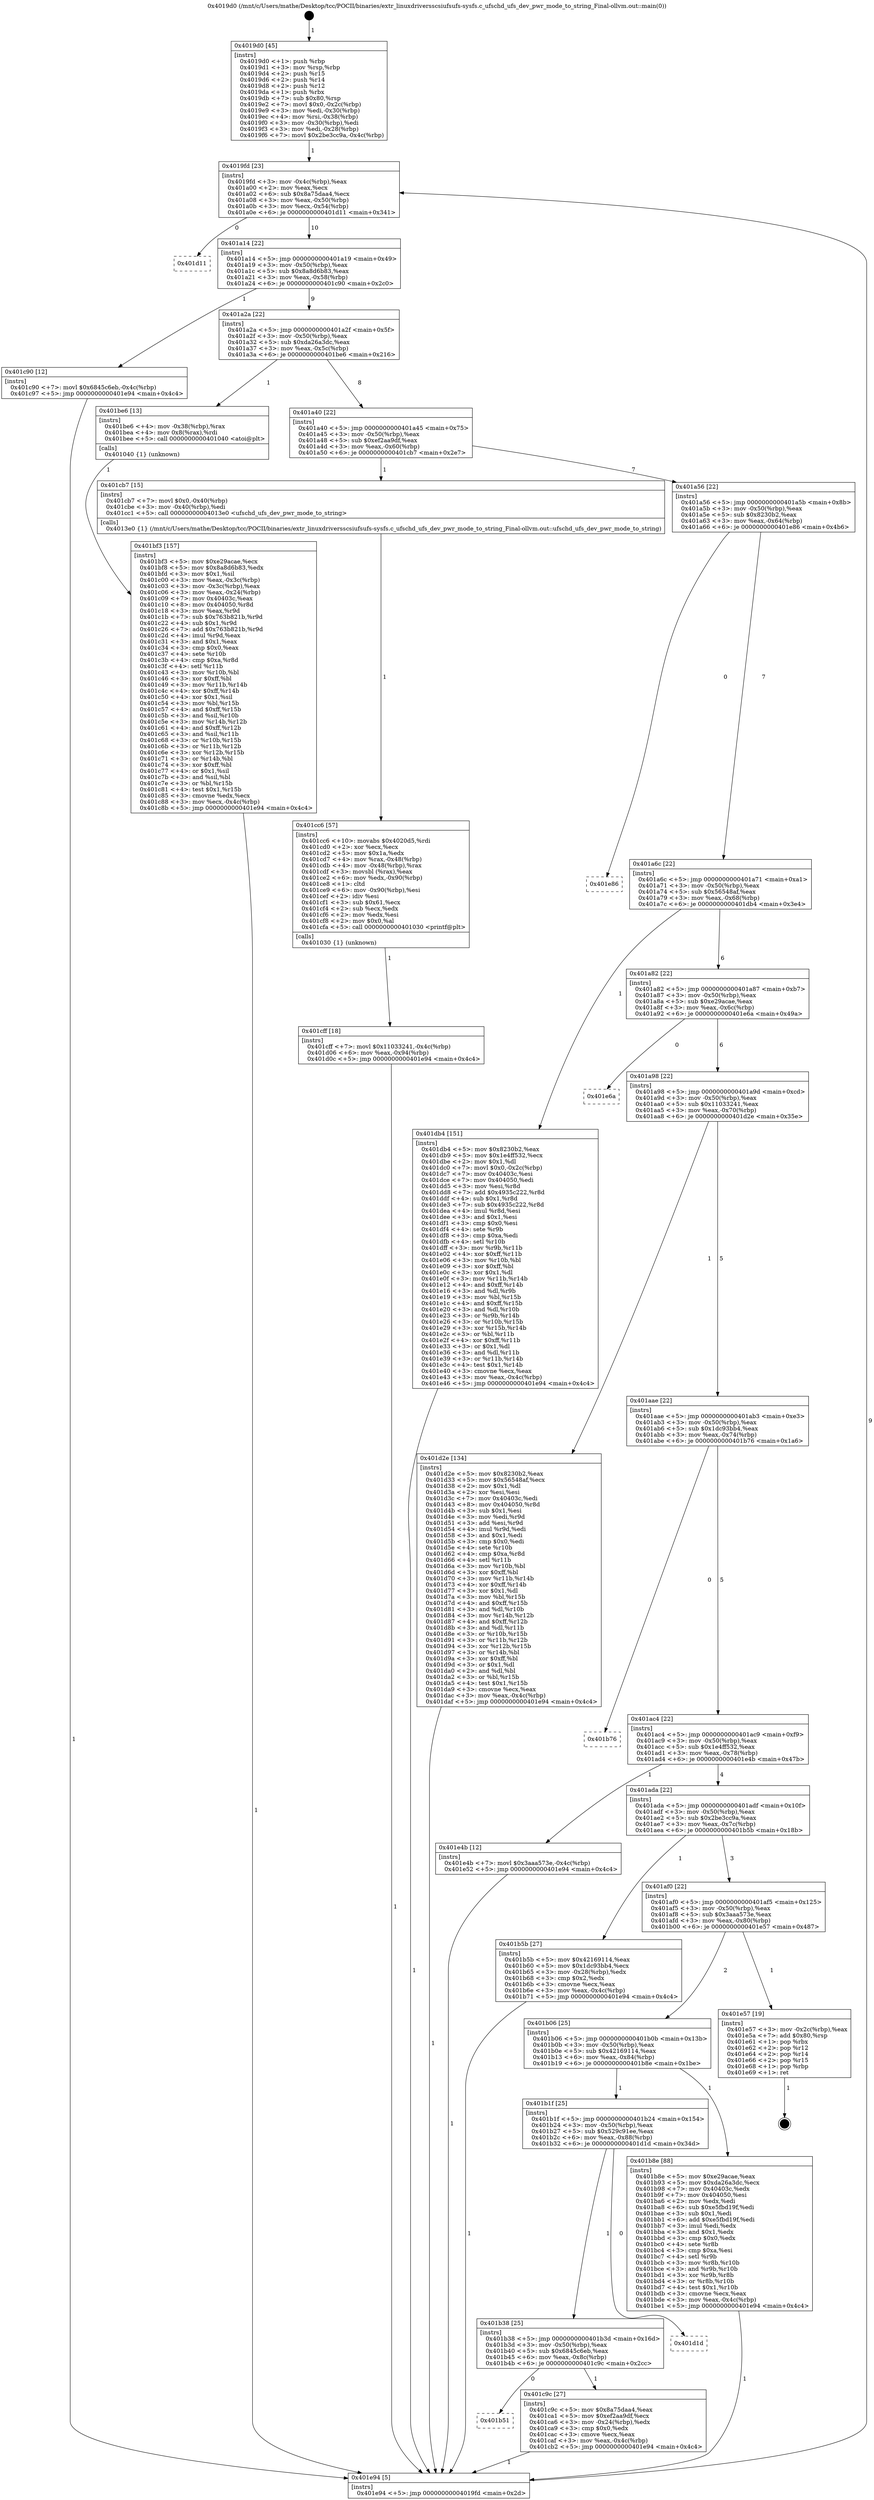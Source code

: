 digraph "0x4019d0" {
  label = "0x4019d0 (/mnt/c/Users/mathe/Desktop/tcc/POCII/binaries/extr_linuxdriversscsiufsufs-sysfs.c_ufschd_ufs_dev_pwr_mode_to_string_Final-ollvm.out::main(0))"
  labelloc = "t"
  node[shape=record]

  Entry [label="",width=0.3,height=0.3,shape=circle,fillcolor=black,style=filled]
  "0x4019fd" [label="{
     0x4019fd [23]\l
     | [instrs]\l
     &nbsp;&nbsp;0x4019fd \<+3\>: mov -0x4c(%rbp),%eax\l
     &nbsp;&nbsp;0x401a00 \<+2\>: mov %eax,%ecx\l
     &nbsp;&nbsp;0x401a02 \<+6\>: sub $0x8a75daa4,%ecx\l
     &nbsp;&nbsp;0x401a08 \<+3\>: mov %eax,-0x50(%rbp)\l
     &nbsp;&nbsp;0x401a0b \<+3\>: mov %ecx,-0x54(%rbp)\l
     &nbsp;&nbsp;0x401a0e \<+6\>: je 0000000000401d11 \<main+0x341\>\l
  }"]
  "0x401d11" [label="{
     0x401d11\l
  }", style=dashed]
  "0x401a14" [label="{
     0x401a14 [22]\l
     | [instrs]\l
     &nbsp;&nbsp;0x401a14 \<+5\>: jmp 0000000000401a19 \<main+0x49\>\l
     &nbsp;&nbsp;0x401a19 \<+3\>: mov -0x50(%rbp),%eax\l
     &nbsp;&nbsp;0x401a1c \<+5\>: sub $0x8a8d6b83,%eax\l
     &nbsp;&nbsp;0x401a21 \<+3\>: mov %eax,-0x58(%rbp)\l
     &nbsp;&nbsp;0x401a24 \<+6\>: je 0000000000401c90 \<main+0x2c0\>\l
  }"]
  Exit [label="",width=0.3,height=0.3,shape=circle,fillcolor=black,style=filled,peripheries=2]
  "0x401c90" [label="{
     0x401c90 [12]\l
     | [instrs]\l
     &nbsp;&nbsp;0x401c90 \<+7\>: movl $0x6845c6eb,-0x4c(%rbp)\l
     &nbsp;&nbsp;0x401c97 \<+5\>: jmp 0000000000401e94 \<main+0x4c4\>\l
  }"]
  "0x401a2a" [label="{
     0x401a2a [22]\l
     | [instrs]\l
     &nbsp;&nbsp;0x401a2a \<+5\>: jmp 0000000000401a2f \<main+0x5f\>\l
     &nbsp;&nbsp;0x401a2f \<+3\>: mov -0x50(%rbp),%eax\l
     &nbsp;&nbsp;0x401a32 \<+5\>: sub $0xda26a3dc,%eax\l
     &nbsp;&nbsp;0x401a37 \<+3\>: mov %eax,-0x5c(%rbp)\l
     &nbsp;&nbsp;0x401a3a \<+6\>: je 0000000000401be6 \<main+0x216\>\l
  }"]
  "0x401cff" [label="{
     0x401cff [18]\l
     | [instrs]\l
     &nbsp;&nbsp;0x401cff \<+7\>: movl $0x11033241,-0x4c(%rbp)\l
     &nbsp;&nbsp;0x401d06 \<+6\>: mov %eax,-0x94(%rbp)\l
     &nbsp;&nbsp;0x401d0c \<+5\>: jmp 0000000000401e94 \<main+0x4c4\>\l
  }"]
  "0x401be6" [label="{
     0x401be6 [13]\l
     | [instrs]\l
     &nbsp;&nbsp;0x401be6 \<+4\>: mov -0x38(%rbp),%rax\l
     &nbsp;&nbsp;0x401bea \<+4\>: mov 0x8(%rax),%rdi\l
     &nbsp;&nbsp;0x401bee \<+5\>: call 0000000000401040 \<atoi@plt\>\l
     | [calls]\l
     &nbsp;&nbsp;0x401040 \{1\} (unknown)\l
  }"]
  "0x401a40" [label="{
     0x401a40 [22]\l
     | [instrs]\l
     &nbsp;&nbsp;0x401a40 \<+5\>: jmp 0000000000401a45 \<main+0x75\>\l
     &nbsp;&nbsp;0x401a45 \<+3\>: mov -0x50(%rbp),%eax\l
     &nbsp;&nbsp;0x401a48 \<+5\>: sub $0xef2aa9df,%eax\l
     &nbsp;&nbsp;0x401a4d \<+3\>: mov %eax,-0x60(%rbp)\l
     &nbsp;&nbsp;0x401a50 \<+6\>: je 0000000000401cb7 \<main+0x2e7\>\l
  }"]
  "0x401cc6" [label="{
     0x401cc6 [57]\l
     | [instrs]\l
     &nbsp;&nbsp;0x401cc6 \<+10\>: movabs $0x4020d5,%rdi\l
     &nbsp;&nbsp;0x401cd0 \<+2\>: xor %ecx,%ecx\l
     &nbsp;&nbsp;0x401cd2 \<+5\>: mov $0x1a,%edx\l
     &nbsp;&nbsp;0x401cd7 \<+4\>: mov %rax,-0x48(%rbp)\l
     &nbsp;&nbsp;0x401cdb \<+4\>: mov -0x48(%rbp),%rax\l
     &nbsp;&nbsp;0x401cdf \<+3\>: movsbl (%rax),%eax\l
     &nbsp;&nbsp;0x401ce2 \<+6\>: mov %edx,-0x90(%rbp)\l
     &nbsp;&nbsp;0x401ce8 \<+1\>: cltd\l
     &nbsp;&nbsp;0x401ce9 \<+6\>: mov -0x90(%rbp),%esi\l
     &nbsp;&nbsp;0x401cef \<+2\>: idiv %esi\l
     &nbsp;&nbsp;0x401cf1 \<+3\>: sub $0x61,%ecx\l
     &nbsp;&nbsp;0x401cf4 \<+2\>: sub %ecx,%edx\l
     &nbsp;&nbsp;0x401cf6 \<+2\>: mov %edx,%esi\l
     &nbsp;&nbsp;0x401cf8 \<+2\>: mov $0x0,%al\l
     &nbsp;&nbsp;0x401cfa \<+5\>: call 0000000000401030 \<printf@plt\>\l
     | [calls]\l
     &nbsp;&nbsp;0x401030 \{1\} (unknown)\l
  }"]
  "0x401cb7" [label="{
     0x401cb7 [15]\l
     | [instrs]\l
     &nbsp;&nbsp;0x401cb7 \<+7\>: movl $0x0,-0x40(%rbp)\l
     &nbsp;&nbsp;0x401cbe \<+3\>: mov -0x40(%rbp),%edi\l
     &nbsp;&nbsp;0x401cc1 \<+5\>: call 00000000004013e0 \<ufschd_ufs_dev_pwr_mode_to_string\>\l
     | [calls]\l
     &nbsp;&nbsp;0x4013e0 \{1\} (/mnt/c/Users/mathe/Desktop/tcc/POCII/binaries/extr_linuxdriversscsiufsufs-sysfs.c_ufschd_ufs_dev_pwr_mode_to_string_Final-ollvm.out::ufschd_ufs_dev_pwr_mode_to_string)\l
  }"]
  "0x401a56" [label="{
     0x401a56 [22]\l
     | [instrs]\l
     &nbsp;&nbsp;0x401a56 \<+5\>: jmp 0000000000401a5b \<main+0x8b\>\l
     &nbsp;&nbsp;0x401a5b \<+3\>: mov -0x50(%rbp),%eax\l
     &nbsp;&nbsp;0x401a5e \<+5\>: sub $0x8230b2,%eax\l
     &nbsp;&nbsp;0x401a63 \<+3\>: mov %eax,-0x64(%rbp)\l
     &nbsp;&nbsp;0x401a66 \<+6\>: je 0000000000401e86 \<main+0x4b6\>\l
  }"]
  "0x401b51" [label="{
     0x401b51\l
  }", style=dashed]
  "0x401e86" [label="{
     0x401e86\l
  }", style=dashed]
  "0x401a6c" [label="{
     0x401a6c [22]\l
     | [instrs]\l
     &nbsp;&nbsp;0x401a6c \<+5\>: jmp 0000000000401a71 \<main+0xa1\>\l
     &nbsp;&nbsp;0x401a71 \<+3\>: mov -0x50(%rbp),%eax\l
     &nbsp;&nbsp;0x401a74 \<+5\>: sub $0x56548af,%eax\l
     &nbsp;&nbsp;0x401a79 \<+3\>: mov %eax,-0x68(%rbp)\l
     &nbsp;&nbsp;0x401a7c \<+6\>: je 0000000000401db4 \<main+0x3e4\>\l
  }"]
  "0x401c9c" [label="{
     0x401c9c [27]\l
     | [instrs]\l
     &nbsp;&nbsp;0x401c9c \<+5\>: mov $0x8a75daa4,%eax\l
     &nbsp;&nbsp;0x401ca1 \<+5\>: mov $0xef2aa9df,%ecx\l
     &nbsp;&nbsp;0x401ca6 \<+3\>: mov -0x24(%rbp),%edx\l
     &nbsp;&nbsp;0x401ca9 \<+3\>: cmp $0x0,%edx\l
     &nbsp;&nbsp;0x401cac \<+3\>: cmove %ecx,%eax\l
     &nbsp;&nbsp;0x401caf \<+3\>: mov %eax,-0x4c(%rbp)\l
     &nbsp;&nbsp;0x401cb2 \<+5\>: jmp 0000000000401e94 \<main+0x4c4\>\l
  }"]
  "0x401db4" [label="{
     0x401db4 [151]\l
     | [instrs]\l
     &nbsp;&nbsp;0x401db4 \<+5\>: mov $0x8230b2,%eax\l
     &nbsp;&nbsp;0x401db9 \<+5\>: mov $0x1e4ff532,%ecx\l
     &nbsp;&nbsp;0x401dbe \<+2\>: mov $0x1,%dl\l
     &nbsp;&nbsp;0x401dc0 \<+7\>: movl $0x0,-0x2c(%rbp)\l
     &nbsp;&nbsp;0x401dc7 \<+7\>: mov 0x40403c,%esi\l
     &nbsp;&nbsp;0x401dce \<+7\>: mov 0x404050,%edi\l
     &nbsp;&nbsp;0x401dd5 \<+3\>: mov %esi,%r8d\l
     &nbsp;&nbsp;0x401dd8 \<+7\>: add $0x4935c222,%r8d\l
     &nbsp;&nbsp;0x401ddf \<+4\>: sub $0x1,%r8d\l
     &nbsp;&nbsp;0x401de3 \<+7\>: sub $0x4935c222,%r8d\l
     &nbsp;&nbsp;0x401dea \<+4\>: imul %r8d,%esi\l
     &nbsp;&nbsp;0x401dee \<+3\>: and $0x1,%esi\l
     &nbsp;&nbsp;0x401df1 \<+3\>: cmp $0x0,%esi\l
     &nbsp;&nbsp;0x401df4 \<+4\>: sete %r9b\l
     &nbsp;&nbsp;0x401df8 \<+3\>: cmp $0xa,%edi\l
     &nbsp;&nbsp;0x401dfb \<+4\>: setl %r10b\l
     &nbsp;&nbsp;0x401dff \<+3\>: mov %r9b,%r11b\l
     &nbsp;&nbsp;0x401e02 \<+4\>: xor $0xff,%r11b\l
     &nbsp;&nbsp;0x401e06 \<+3\>: mov %r10b,%bl\l
     &nbsp;&nbsp;0x401e09 \<+3\>: xor $0xff,%bl\l
     &nbsp;&nbsp;0x401e0c \<+3\>: xor $0x1,%dl\l
     &nbsp;&nbsp;0x401e0f \<+3\>: mov %r11b,%r14b\l
     &nbsp;&nbsp;0x401e12 \<+4\>: and $0xff,%r14b\l
     &nbsp;&nbsp;0x401e16 \<+3\>: and %dl,%r9b\l
     &nbsp;&nbsp;0x401e19 \<+3\>: mov %bl,%r15b\l
     &nbsp;&nbsp;0x401e1c \<+4\>: and $0xff,%r15b\l
     &nbsp;&nbsp;0x401e20 \<+3\>: and %dl,%r10b\l
     &nbsp;&nbsp;0x401e23 \<+3\>: or %r9b,%r14b\l
     &nbsp;&nbsp;0x401e26 \<+3\>: or %r10b,%r15b\l
     &nbsp;&nbsp;0x401e29 \<+3\>: xor %r15b,%r14b\l
     &nbsp;&nbsp;0x401e2c \<+3\>: or %bl,%r11b\l
     &nbsp;&nbsp;0x401e2f \<+4\>: xor $0xff,%r11b\l
     &nbsp;&nbsp;0x401e33 \<+3\>: or $0x1,%dl\l
     &nbsp;&nbsp;0x401e36 \<+3\>: and %dl,%r11b\l
     &nbsp;&nbsp;0x401e39 \<+3\>: or %r11b,%r14b\l
     &nbsp;&nbsp;0x401e3c \<+4\>: test $0x1,%r14b\l
     &nbsp;&nbsp;0x401e40 \<+3\>: cmovne %ecx,%eax\l
     &nbsp;&nbsp;0x401e43 \<+3\>: mov %eax,-0x4c(%rbp)\l
     &nbsp;&nbsp;0x401e46 \<+5\>: jmp 0000000000401e94 \<main+0x4c4\>\l
  }"]
  "0x401a82" [label="{
     0x401a82 [22]\l
     | [instrs]\l
     &nbsp;&nbsp;0x401a82 \<+5\>: jmp 0000000000401a87 \<main+0xb7\>\l
     &nbsp;&nbsp;0x401a87 \<+3\>: mov -0x50(%rbp),%eax\l
     &nbsp;&nbsp;0x401a8a \<+5\>: sub $0xe29acae,%eax\l
     &nbsp;&nbsp;0x401a8f \<+3\>: mov %eax,-0x6c(%rbp)\l
     &nbsp;&nbsp;0x401a92 \<+6\>: je 0000000000401e6a \<main+0x49a\>\l
  }"]
  "0x401b38" [label="{
     0x401b38 [25]\l
     | [instrs]\l
     &nbsp;&nbsp;0x401b38 \<+5\>: jmp 0000000000401b3d \<main+0x16d\>\l
     &nbsp;&nbsp;0x401b3d \<+3\>: mov -0x50(%rbp),%eax\l
     &nbsp;&nbsp;0x401b40 \<+5\>: sub $0x6845c6eb,%eax\l
     &nbsp;&nbsp;0x401b45 \<+6\>: mov %eax,-0x8c(%rbp)\l
     &nbsp;&nbsp;0x401b4b \<+6\>: je 0000000000401c9c \<main+0x2cc\>\l
  }"]
  "0x401e6a" [label="{
     0x401e6a\l
  }", style=dashed]
  "0x401a98" [label="{
     0x401a98 [22]\l
     | [instrs]\l
     &nbsp;&nbsp;0x401a98 \<+5\>: jmp 0000000000401a9d \<main+0xcd\>\l
     &nbsp;&nbsp;0x401a9d \<+3\>: mov -0x50(%rbp),%eax\l
     &nbsp;&nbsp;0x401aa0 \<+5\>: sub $0x11033241,%eax\l
     &nbsp;&nbsp;0x401aa5 \<+3\>: mov %eax,-0x70(%rbp)\l
     &nbsp;&nbsp;0x401aa8 \<+6\>: je 0000000000401d2e \<main+0x35e\>\l
  }"]
  "0x401d1d" [label="{
     0x401d1d\l
  }", style=dashed]
  "0x401d2e" [label="{
     0x401d2e [134]\l
     | [instrs]\l
     &nbsp;&nbsp;0x401d2e \<+5\>: mov $0x8230b2,%eax\l
     &nbsp;&nbsp;0x401d33 \<+5\>: mov $0x56548af,%ecx\l
     &nbsp;&nbsp;0x401d38 \<+2\>: mov $0x1,%dl\l
     &nbsp;&nbsp;0x401d3a \<+2\>: xor %esi,%esi\l
     &nbsp;&nbsp;0x401d3c \<+7\>: mov 0x40403c,%edi\l
     &nbsp;&nbsp;0x401d43 \<+8\>: mov 0x404050,%r8d\l
     &nbsp;&nbsp;0x401d4b \<+3\>: sub $0x1,%esi\l
     &nbsp;&nbsp;0x401d4e \<+3\>: mov %edi,%r9d\l
     &nbsp;&nbsp;0x401d51 \<+3\>: add %esi,%r9d\l
     &nbsp;&nbsp;0x401d54 \<+4\>: imul %r9d,%edi\l
     &nbsp;&nbsp;0x401d58 \<+3\>: and $0x1,%edi\l
     &nbsp;&nbsp;0x401d5b \<+3\>: cmp $0x0,%edi\l
     &nbsp;&nbsp;0x401d5e \<+4\>: sete %r10b\l
     &nbsp;&nbsp;0x401d62 \<+4\>: cmp $0xa,%r8d\l
     &nbsp;&nbsp;0x401d66 \<+4\>: setl %r11b\l
     &nbsp;&nbsp;0x401d6a \<+3\>: mov %r10b,%bl\l
     &nbsp;&nbsp;0x401d6d \<+3\>: xor $0xff,%bl\l
     &nbsp;&nbsp;0x401d70 \<+3\>: mov %r11b,%r14b\l
     &nbsp;&nbsp;0x401d73 \<+4\>: xor $0xff,%r14b\l
     &nbsp;&nbsp;0x401d77 \<+3\>: xor $0x1,%dl\l
     &nbsp;&nbsp;0x401d7a \<+3\>: mov %bl,%r15b\l
     &nbsp;&nbsp;0x401d7d \<+4\>: and $0xff,%r15b\l
     &nbsp;&nbsp;0x401d81 \<+3\>: and %dl,%r10b\l
     &nbsp;&nbsp;0x401d84 \<+3\>: mov %r14b,%r12b\l
     &nbsp;&nbsp;0x401d87 \<+4\>: and $0xff,%r12b\l
     &nbsp;&nbsp;0x401d8b \<+3\>: and %dl,%r11b\l
     &nbsp;&nbsp;0x401d8e \<+3\>: or %r10b,%r15b\l
     &nbsp;&nbsp;0x401d91 \<+3\>: or %r11b,%r12b\l
     &nbsp;&nbsp;0x401d94 \<+3\>: xor %r12b,%r15b\l
     &nbsp;&nbsp;0x401d97 \<+3\>: or %r14b,%bl\l
     &nbsp;&nbsp;0x401d9a \<+3\>: xor $0xff,%bl\l
     &nbsp;&nbsp;0x401d9d \<+3\>: or $0x1,%dl\l
     &nbsp;&nbsp;0x401da0 \<+2\>: and %dl,%bl\l
     &nbsp;&nbsp;0x401da2 \<+3\>: or %bl,%r15b\l
     &nbsp;&nbsp;0x401da5 \<+4\>: test $0x1,%r15b\l
     &nbsp;&nbsp;0x401da9 \<+3\>: cmovne %ecx,%eax\l
     &nbsp;&nbsp;0x401dac \<+3\>: mov %eax,-0x4c(%rbp)\l
     &nbsp;&nbsp;0x401daf \<+5\>: jmp 0000000000401e94 \<main+0x4c4\>\l
  }"]
  "0x401aae" [label="{
     0x401aae [22]\l
     | [instrs]\l
     &nbsp;&nbsp;0x401aae \<+5\>: jmp 0000000000401ab3 \<main+0xe3\>\l
     &nbsp;&nbsp;0x401ab3 \<+3\>: mov -0x50(%rbp),%eax\l
     &nbsp;&nbsp;0x401ab6 \<+5\>: sub $0x1dc93bb4,%eax\l
     &nbsp;&nbsp;0x401abb \<+3\>: mov %eax,-0x74(%rbp)\l
     &nbsp;&nbsp;0x401abe \<+6\>: je 0000000000401b76 \<main+0x1a6\>\l
  }"]
  "0x401bf3" [label="{
     0x401bf3 [157]\l
     | [instrs]\l
     &nbsp;&nbsp;0x401bf3 \<+5\>: mov $0xe29acae,%ecx\l
     &nbsp;&nbsp;0x401bf8 \<+5\>: mov $0x8a8d6b83,%edx\l
     &nbsp;&nbsp;0x401bfd \<+3\>: mov $0x1,%sil\l
     &nbsp;&nbsp;0x401c00 \<+3\>: mov %eax,-0x3c(%rbp)\l
     &nbsp;&nbsp;0x401c03 \<+3\>: mov -0x3c(%rbp),%eax\l
     &nbsp;&nbsp;0x401c06 \<+3\>: mov %eax,-0x24(%rbp)\l
     &nbsp;&nbsp;0x401c09 \<+7\>: mov 0x40403c,%eax\l
     &nbsp;&nbsp;0x401c10 \<+8\>: mov 0x404050,%r8d\l
     &nbsp;&nbsp;0x401c18 \<+3\>: mov %eax,%r9d\l
     &nbsp;&nbsp;0x401c1b \<+7\>: sub $0x763b821b,%r9d\l
     &nbsp;&nbsp;0x401c22 \<+4\>: sub $0x1,%r9d\l
     &nbsp;&nbsp;0x401c26 \<+7\>: add $0x763b821b,%r9d\l
     &nbsp;&nbsp;0x401c2d \<+4\>: imul %r9d,%eax\l
     &nbsp;&nbsp;0x401c31 \<+3\>: and $0x1,%eax\l
     &nbsp;&nbsp;0x401c34 \<+3\>: cmp $0x0,%eax\l
     &nbsp;&nbsp;0x401c37 \<+4\>: sete %r10b\l
     &nbsp;&nbsp;0x401c3b \<+4\>: cmp $0xa,%r8d\l
     &nbsp;&nbsp;0x401c3f \<+4\>: setl %r11b\l
     &nbsp;&nbsp;0x401c43 \<+3\>: mov %r10b,%bl\l
     &nbsp;&nbsp;0x401c46 \<+3\>: xor $0xff,%bl\l
     &nbsp;&nbsp;0x401c49 \<+3\>: mov %r11b,%r14b\l
     &nbsp;&nbsp;0x401c4c \<+4\>: xor $0xff,%r14b\l
     &nbsp;&nbsp;0x401c50 \<+4\>: xor $0x1,%sil\l
     &nbsp;&nbsp;0x401c54 \<+3\>: mov %bl,%r15b\l
     &nbsp;&nbsp;0x401c57 \<+4\>: and $0xff,%r15b\l
     &nbsp;&nbsp;0x401c5b \<+3\>: and %sil,%r10b\l
     &nbsp;&nbsp;0x401c5e \<+3\>: mov %r14b,%r12b\l
     &nbsp;&nbsp;0x401c61 \<+4\>: and $0xff,%r12b\l
     &nbsp;&nbsp;0x401c65 \<+3\>: and %sil,%r11b\l
     &nbsp;&nbsp;0x401c68 \<+3\>: or %r10b,%r15b\l
     &nbsp;&nbsp;0x401c6b \<+3\>: or %r11b,%r12b\l
     &nbsp;&nbsp;0x401c6e \<+3\>: xor %r12b,%r15b\l
     &nbsp;&nbsp;0x401c71 \<+3\>: or %r14b,%bl\l
     &nbsp;&nbsp;0x401c74 \<+3\>: xor $0xff,%bl\l
     &nbsp;&nbsp;0x401c77 \<+4\>: or $0x1,%sil\l
     &nbsp;&nbsp;0x401c7b \<+3\>: and %sil,%bl\l
     &nbsp;&nbsp;0x401c7e \<+3\>: or %bl,%r15b\l
     &nbsp;&nbsp;0x401c81 \<+4\>: test $0x1,%r15b\l
     &nbsp;&nbsp;0x401c85 \<+3\>: cmovne %edx,%ecx\l
     &nbsp;&nbsp;0x401c88 \<+3\>: mov %ecx,-0x4c(%rbp)\l
     &nbsp;&nbsp;0x401c8b \<+5\>: jmp 0000000000401e94 \<main+0x4c4\>\l
  }"]
  "0x401b76" [label="{
     0x401b76\l
  }", style=dashed]
  "0x401ac4" [label="{
     0x401ac4 [22]\l
     | [instrs]\l
     &nbsp;&nbsp;0x401ac4 \<+5\>: jmp 0000000000401ac9 \<main+0xf9\>\l
     &nbsp;&nbsp;0x401ac9 \<+3\>: mov -0x50(%rbp),%eax\l
     &nbsp;&nbsp;0x401acc \<+5\>: sub $0x1e4ff532,%eax\l
     &nbsp;&nbsp;0x401ad1 \<+3\>: mov %eax,-0x78(%rbp)\l
     &nbsp;&nbsp;0x401ad4 \<+6\>: je 0000000000401e4b \<main+0x47b\>\l
  }"]
  "0x401b1f" [label="{
     0x401b1f [25]\l
     | [instrs]\l
     &nbsp;&nbsp;0x401b1f \<+5\>: jmp 0000000000401b24 \<main+0x154\>\l
     &nbsp;&nbsp;0x401b24 \<+3\>: mov -0x50(%rbp),%eax\l
     &nbsp;&nbsp;0x401b27 \<+5\>: sub $0x529c91ee,%eax\l
     &nbsp;&nbsp;0x401b2c \<+6\>: mov %eax,-0x88(%rbp)\l
     &nbsp;&nbsp;0x401b32 \<+6\>: je 0000000000401d1d \<main+0x34d\>\l
  }"]
  "0x401e4b" [label="{
     0x401e4b [12]\l
     | [instrs]\l
     &nbsp;&nbsp;0x401e4b \<+7\>: movl $0x3aaa573e,-0x4c(%rbp)\l
     &nbsp;&nbsp;0x401e52 \<+5\>: jmp 0000000000401e94 \<main+0x4c4\>\l
  }"]
  "0x401ada" [label="{
     0x401ada [22]\l
     | [instrs]\l
     &nbsp;&nbsp;0x401ada \<+5\>: jmp 0000000000401adf \<main+0x10f\>\l
     &nbsp;&nbsp;0x401adf \<+3\>: mov -0x50(%rbp),%eax\l
     &nbsp;&nbsp;0x401ae2 \<+5\>: sub $0x2be3cc9a,%eax\l
     &nbsp;&nbsp;0x401ae7 \<+3\>: mov %eax,-0x7c(%rbp)\l
     &nbsp;&nbsp;0x401aea \<+6\>: je 0000000000401b5b \<main+0x18b\>\l
  }"]
  "0x401b8e" [label="{
     0x401b8e [88]\l
     | [instrs]\l
     &nbsp;&nbsp;0x401b8e \<+5\>: mov $0xe29acae,%eax\l
     &nbsp;&nbsp;0x401b93 \<+5\>: mov $0xda26a3dc,%ecx\l
     &nbsp;&nbsp;0x401b98 \<+7\>: mov 0x40403c,%edx\l
     &nbsp;&nbsp;0x401b9f \<+7\>: mov 0x404050,%esi\l
     &nbsp;&nbsp;0x401ba6 \<+2\>: mov %edx,%edi\l
     &nbsp;&nbsp;0x401ba8 \<+6\>: sub $0xe5fbd19f,%edi\l
     &nbsp;&nbsp;0x401bae \<+3\>: sub $0x1,%edi\l
     &nbsp;&nbsp;0x401bb1 \<+6\>: add $0xe5fbd19f,%edi\l
     &nbsp;&nbsp;0x401bb7 \<+3\>: imul %edi,%edx\l
     &nbsp;&nbsp;0x401bba \<+3\>: and $0x1,%edx\l
     &nbsp;&nbsp;0x401bbd \<+3\>: cmp $0x0,%edx\l
     &nbsp;&nbsp;0x401bc0 \<+4\>: sete %r8b\l
     &nbsp;&nbsp;0x401bc4 \<+3\>: cmp $0xa,%esi\l
     &nbsp;&nbsp;0x401bc7 \<+4\>: setl %r9b\l
     &nbsp;&nbsp;0x401bcb \<+3\>: mov %r8b,%r10b\l
     &nbsp;&nbsp;0x401bce \<+3\>: and %r9b,%r10b\l
     &nbsp;&nbsp;0x401bd1 \<+3\>: xor %r9b,%r8b\l
     &nbsp;&nbsp;0x401bd4 \<+3\>: or %r8b,%r10b\l
     &nbsp;&nbsp;0x401bd7 \<+4\>: test $0x1,%r10b\l
     &nbsp;&nbsp;0x401bdb \<+3\>: cmovne %ecx,%eax\l
     &nbsp;&nbsp;0x401bde \<+3\>: mov %eax,-0x4c(%rbp)\l
     &nbsp;&nbsp;0x401be1 \<+5\>: jmp 0000000000401e94 \<main+0x4c4\>\l
  }"]
  "0x401b5b" [label="{
     0x401b5b [27]\l
     | [instrs]\l
     &nbsp;&nbsp;0x401b5b \<+5\>: mov $0x42169114,%eax\l
     &nbsp;&nbsp;0x401b60 \<+5\>: mov $0x1dc93bb4,%ecx\l
     &nbsp;&nbsp;0x401b65 \<+3\>: mov -0x28(%rbp),%edx\l
     &nbsp;&nbsp;0x401b68 \<+3\>: cmp $0x2,%edx\l
     &nbsp;&nbsp;0x401b6b \<+3\>: cmovne %ecx,%eax\l
     &nbsp;&nbsp;0x401b6e \<+3\>: mov %eax,-0x4c(%rbp)\l
     &nbsp;&nbsp;0x401b71 \<+5\>: jmp 0000000000401e94 \<main+0x4c4\>\l
  }"]
  "0x401af0" [label="{
     0x401af0 [22]\l
     | [instrs]\l
     &nbsp;&nbsp;0x401af0 \<+5\>: jmp 0000000000401af5 \<main+0x125\>\l
     &nbsp;&nbsp;0x401af5 \<+3\>: mov -0x50(%rbp),%eax\l
     &nbsp;&nbsp;0x401af8 \<+5\>: sub $0x3aaa573e,%eax\l
     &nbsp;&nbsp;0x401afd \<+3\>: mov %eax,-0x80(%rbp)\l
     &nbsp;&nbsp;0x401b00 \<+6\>: je 0000000000401e57 \<main+0x487\>\l
  }"]
  "0x401e94" [label="{
     0x401e94 [5]\l
     | [instrs]\l
     &nbsp;&nbsp;0x401e94 \<+5\>: jmp 00000000004019fd \<main+0x2d\>\l
  }"]
  "0x4019d0" [label="{
     0x4019d0 [45]\l
     | [instrs]\l
     &nbsp;&nbsp;0x4019d0 \<+1\>: push %rbp\l
     &nbsp;&nbsp;0x4019d1 \<+3\>: mov %rsp,%rbp\l
     &nbsp;&nbsp;0x4019d4 \<+2\>: push %r15\l
     &nbsp;&nbsp;0x4019d6 \<+2\>: push %r14\l
     &nbsp;&nbsp;0x4019d8 \<+2\>: push %r12\l
     &nbsp;&nbsp;0x4019da \<+1\>: push %rbx\l
     &nbsp;&nbsp;0x4019db \<+7\>: sub $0x80,%rsp\l
     &nbsp;&nbsp;0x4019e2 \<+7\>: movl $0x0,-0x2c(%rbp)\l
     &nbsp;&nbsp;0x4019e9 \<+3\>: mov %edi,-0x30(%rbp)\l
     &nbsp;&nbsp;0x4019ec \<+4\>: mov %rsi,-0x38(%rbp)\l
     &nbsp;&nbsp;0x4019f0 \<+3\>: mov -0x30(%rbp),%edi\l
     &nbsp;&nbsp;0x4019f3 \<+3\>: mov %edi,-0x28(%rbp)\l
     &nbsp;&nbsp;0x4019f6 \<+7\>: movl $0x2be3cc9a,-0x4c(%rbp)\l
  }"]
  "0x401b06" [label="{
     0x401b06 [25]\l
     | [instrs]\l
     &nbsp;&nbsp;0x401b06 \<+5\>: jmp 0000000000401b0b \<main+0x13b\>\l
     &nbsp;&nbsp;0x401b0b \<+3\>: mov -0x50(%rbp),%eax\l
     &nbsp;&nbsp;0x401b0e \<+5\>: sub $0x42169114,%eax\l
     &nbsp;&nbsp;0x401b13 \<+6\>: mov %eax,-0x84(%rbp)\l
     &nbsp;&nbsp;0x401b19 \<+6\>: je 0000000000401b8e \<main+0x1be\>\l
  }"]
  "0x401e57" [label="{
     0x401e57 [19]\l
     | [instrs]\l
     &nbsp;&nbsp;0x401e57 \<+3\>: mov -0x2c(%rbp),%eax\l
     &nbsp;&nbsp;0x401e5a \<+7\>: add $0x80,%rsp\l
     &nbsp;&nbsp;0x401e61 \<+1\>: pop %rbx\l
     &nbsp;&nbsp;0x401e62 \<+2\>: pop %r12\l
     &nbsp;&nbsp;0x401e64 \<+2\>: pop %r14\l
     &nbsp;&nbsp;0x401e66 \<+2\>: pop %r15\l
     &nbsp;&nbsp;0x401e68 \<+1\>: pop %rbp\l
     &nbsp;&nbsp;0x401e69 \<+1\>: ret\l
  }"]
  Entry -> "0x4019d0" [label=" 1"]
  "0x4019fd" -> "0x401d11" [label=" 0"]
  "0x4019fd" -> "0x401a14" [label=" 10"]
  "0x401e57" -> Exit [label=" 1"]
  "0x401a14" -> "0x401c90" [label=" 1"]
  "0x401a14" -> "0x401a2a" [label=" 9"]
  "0x401e4b" -> "0x401e94" [label=" 1"]
  "0x401a2a" -> "0x401be6" [label=" 1"]
  "0x401a2a" -> "0x401a40" [label=" 8"]
  "0x401db4" -> "0x401e94" [label=" 1"]
  "0x401a40" -> "0x401cb7" [label=" 1"]
  "0x401a40" -> "0x401a56" [label=" 7"]
  "0x401d2e" -> "0x401e94" [label=" 1"]
  "0x401a56" -> "0x401e86" [label=" 0"]
  "0x401a56" -> "0x401a6c" [label=" 7"]
  "0x401cff" -> "0x401e94" [label=" 1"]
  "0x401a6c" -> "0x401db4" [label=" 1"]
  "0x401a6c" -> "0x401a82" [label=" 6"]
  "0x401cc6" -> "0x401cff" [label=" 1"]
  "0x401a82" -> "0x401e6a" [label=" 0"]
  "0x401a82" -> "0x401a98" [label=" 6"]
  "0x401c9c" -> "0x401e94" [label=" 1"]
  "0x401a98" -> "0x401d2e" [label=" 1"]
  "0x401a98" -> "0x401aae" [label=" 5"]
  "0x401b38" -> "0x401b51" [label=" 0"]
  "0x401aae" -> "0x401b76" [label=" 0"]
  "0x401aae" -> "0x401ac4" [label=" 5"]
  "0x401cb7" -> "0x401cc6" [label=" 1"]
  "0x401ac4" -> "0x401e4b" [label=" 1"]
  "0x401ac4" -> "0x401ada" [label=" 4"]
  "0x401b1f" -> "0x401b38" [label=" 1"]
  "0x401ada" -> "0x401b5b" [label=" 1"]
  "0x401ada" -> "0x401af0" [label=" 3"]
  "0x401b5b" -> "0x401e94" [label=" 1"]
  "0x4019d0" -> "0x4019fd" [label=" 1"]
  "0x401e94" -> "0x4019fd" [label=" 9"]
  "0x401b1f" -> "0x401d1d" [label=" 0"]
  "0x401af0" -> "0x401e57" [label=" 1"]
  "0x401af0" -> "0x401b06" [label=" 2"]
  "0x401b38" -> "0x401c9c" [label=" 1"]
  "0x401b06" -> "0x401b8e" [label=" 1"]
  "0x401b06" -> "0x401b1f" [label=" 1"]
  "0x401b8e" -> "0x401e94" [label=" 1"]
  "0x401be6" -> "0x401bf3" [label=" 1"]
  "0x401bf3" -> "0x401e94" [label=" 1"]
  "0x401c90" -> "0x401e94" [label=" 1"]
}
